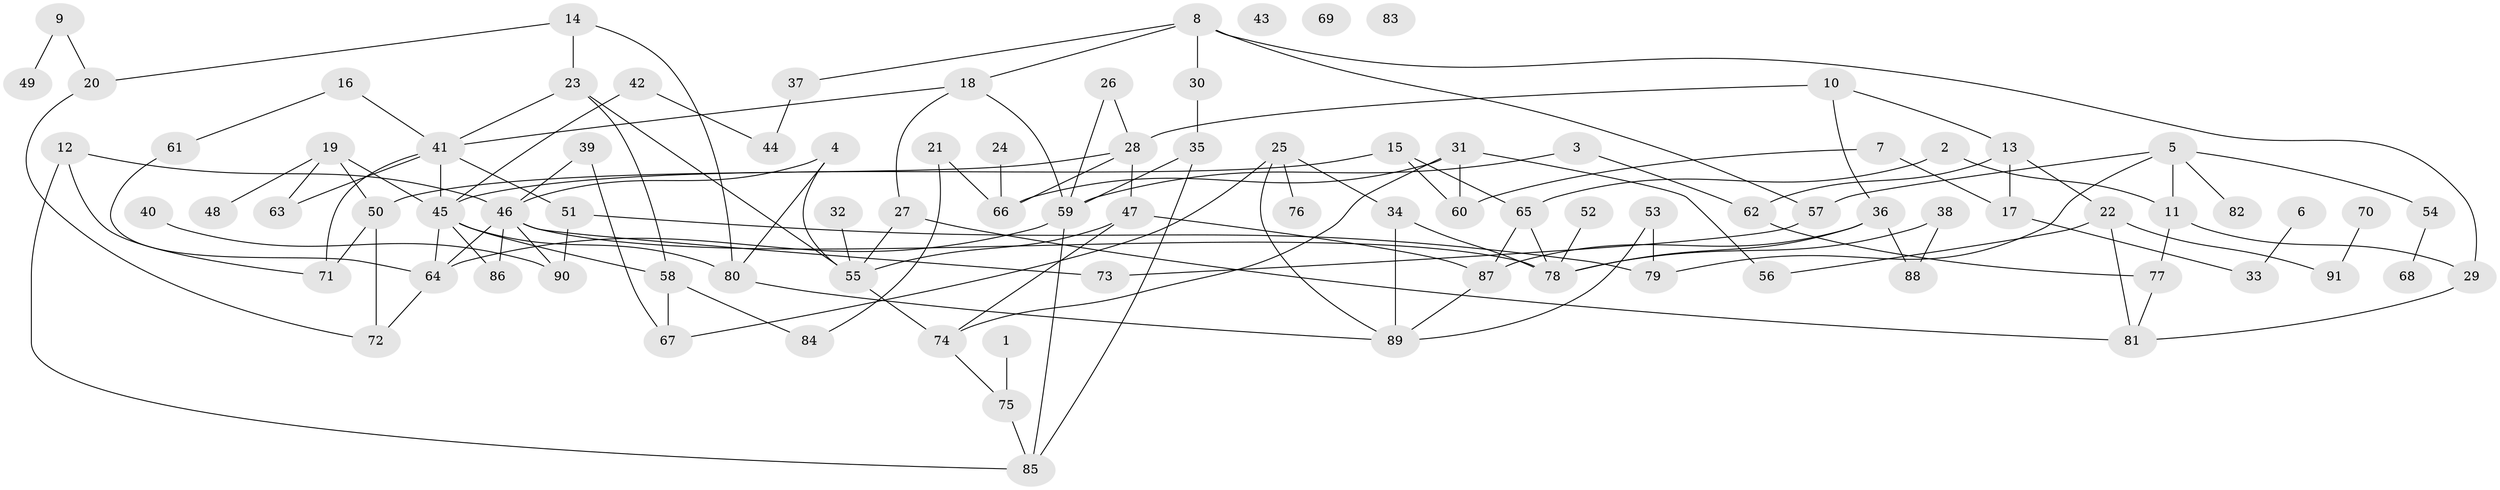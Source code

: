 // coarse degree distribution, {1: 0.16666666666666666, 4: 0.25, 8: 0.027777777777777776, 6: 0.08333333333333333, 9: 0.027777777777777776, 2: 0.1111111111111111, 5: 0.16666666666666666, 10: 0.027777777777777776, 7: 0.05555555555555555, 3: 0.08333333333333333}
// Generated by graph-tools (version 1.1) at 2025/48/03/04/25 22:48:06]
// undirected, 91 vertices, 134 edges
graph export_dot {
  node [color=gray90,style=filled];
  1;
  2;
  3;
  4;
  5;
  6;
  7;
  8;
  9;
  10;
  11;
  12;
  13;
  14;
  15;
  16;
  17;
  18;
  19;
  20;
  21;
  22;
  23;
  24;
  25;
  26;
  27;
  28;
  29;
  30;
  31;
  32;
  33;
  34;
  35;
  36;
  37;
  38;
  39;
  40;
  41;
  42;
  43;
  44;
  45;
  46;
  47;
  48;
  49;
  50;
  51;
  52;
  53;
  54;
  55;
  56;
  57;
  58;
  59;
  60;
  61;
  62;
  63;
  64;
  65;
  66;
  67;
  68;
  69;
  70;
  71;
  72;
  73;
  74;
  75;
  76;
  77;
  78;
  79;
  80;
  81;
  82;
  83;
  84;
  85;
  86;
  87;
  88;
  89;
  90;
  91;
  1 -- 75;
  2 -- 11;
  2 -- 65;
  3 -- 59;
  3 -- 62;
  4 -- 46;
  4 -- 55;
  4 -- 80;
  5 -- 11;
  5 -- 54;
  5 -- 57;
  5 -- 79;
  5 -- 82;
  6 -- 33;
  7 -- 17;
  7 -- 60;
  8 -- 18;
  8 -- 29;
  8 -- 30;
  8 -- 37;
  8 -- 57;
  9 -- 20;
  9 -- 49;
  10 -- 13;
  10 -- 28;
  10 -- 36;
  11 -- 29;
  11 -- 77;
  12 -- 46;
  12 -- 71;
  12 -- 85;
  13 -- 17;
  13 -- 22;
  13 -- 62;
  14 -- 20;
  14 -- 23;
  14 -- 80;
  15 -- 45;
  15 -- 60;
  15 -- 65;
  16 -- 41;
  16 -- 61;
  17 -- 33;
  18 -- 27;
  18 -- 41;
  18 -- 59;
  19 -- 45;
  19 -- 48;
  19 -- 50;
  19 -- 63;
  20 -- 72;
  21 -- 66;
  21 -- 84;
  22 -- 56;
  22 -- 81;
  22 -- 91;
  23 -- 41;
  23 -- 55;
  23 -- 58;
  24 -- 66;
  25 -- 34;
  25 -- 67;
  25 -- 76;
  25 -- 89;
  26 -- 28;
  26 -- 59;
  27 -- 55;
  27 -- 81;
  28 -- 47;
  28 -- 50;
  28 -- 66;
  29 -- 81;
  30 -- 35;
  31 -- 56;
  31 -- 60;
  31 -- 66;
  31 -- 74;
  32 -- 55;
  34 -- 78;
  34 -- 89;
  35 -- 59;
  35 -- 85;
  36 -- 78;
  36 -- 87;
  36 -- 88;
  37 -- 44;
  38 -- 78;
  38 -- 88;
  39 -- 46;
  39 -- 67;
  40 -- 90;
  41 -- 45;
  41 -- 51;
  41 -- 63;
  41 -- 71;
  42 -- 44;
  42 -- 45;
  45 -- 58;
  45 -- 64;
  45 -- 80;
  45 -- 86;
  46 -- 64;
  46 -- 73;
  46 -- 78;
  46 -- 86;
  46 -- 90;
  47 -- 55;
  47 -- 74;
  47 -- 87;
  50 -- 71;
  50 -- 72;
  51 -- 79;
  51 -- 90;
  52 -- 78;
  53 -- 79;
  53 -- 89;
  54 -- 68;
  55 -- 74;
  57 -- 73;
  58 -- 67;
  58 -- 84;
  59 -- 64;
  59 -- 85;
  61 -- 64;
  62 -- 77;
  64 -- 72;
  65 -- 78;
  65 -- 87;
  70 -- 91;
  74 -- 75;
  75 -- 85;
  77 -- 81;
  80 -- 89;
  87 -- 89;
}
